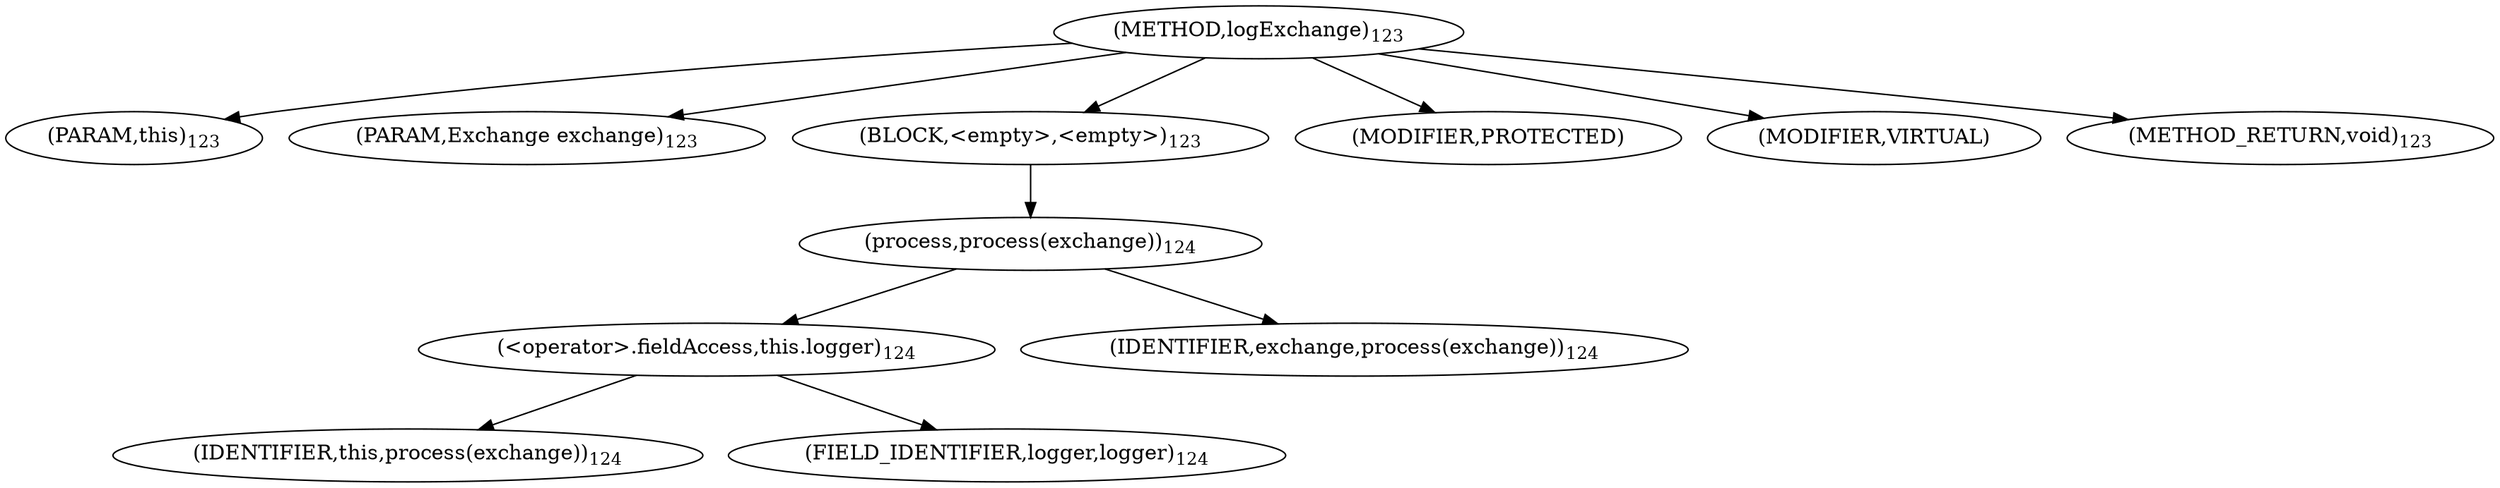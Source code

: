 digraph "logExchange" {  
"267" [label = <(METHOD,logExchange)<SUB>123</SUB>> ]
"268" [label = <(PARAM,this)<SUB>123</SUB>> ]
"269" [label = <(PARAM,Exchange exchange)<SUB>123</SUB>> ]
"270" [label = <(BLOCK,&lt;empty&gt;,&lt;empty&gt;)<SUB>123</SUB>> ]
"271" [label = <(process,process(exchange))<SUB>124</SUB>> ]
"272" [label = <(&lt;operator&gt;.fieldAccess,this.logger)<SUB>124</SUB>> ]
"273" [label = <(IDENTIFIER,this,process(exchange))<SUB>124</SUB>> ]
"274" [label = <(FIELD_IDENTIFIER,logger,logger)<SUB>124</SUB>> ]
"275" [label = <(IDENTIFIER,exchange,process(exchange))<SUB>124</SUB>> ]
"276" [label = <(MODIFIER,PROTECTED)> ]
"277" [label = <(MODIFIER,VIRTUAL)> ]
"278" [label = <(METHOD_RETURN,void)<SUB>123</SUB>> ]
  "267" -> "268" 
  "267" -> "269" 
  "267" -> "270" 
  "267" -> "276" 
  "267" -> "277" 
  "267" -> "278" 
  "270" -> "271" 
  "271" -> "272" 
  "271" -> "275" 
  "272" -> "273" 
  "272" -> "274" 
}
